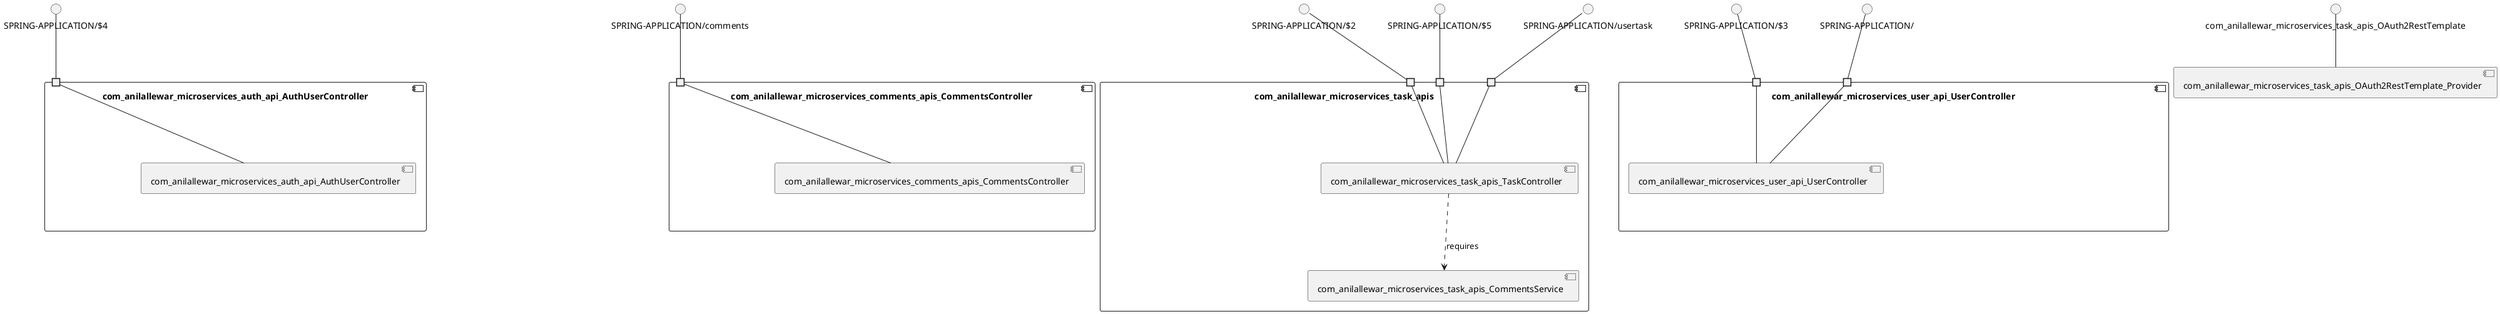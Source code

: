 @startuml
skinparam fixCircleLabelOverlapping true
skinparam componentStyle uml2
component "com_anilallewar_microservices_auth_api_AuthUserController\n\n\n\n\n\n" {
[com_anilallewar_microservices_auth_api_AuthUserController]
portin " " as com_anilallewar_microservices_auth_api_AuthUserController_requires_SPRING_APPLICATION_4
"com_anilallewar_microservices_auth_api_AuthUserController_requires_SPRING_APPLICATION_4"--[com_anilallewar_microservices_auth_api_AuthUserController]
}
interface "SPRING-APPLICATION/$4" as interface.SPRING_APPLICATION_4
interface.SPRING_APPLICATION_4--"com_anilallewar_microservices_auth_api_AuthUserController_requires_SPRING_APPLICATION_4"
component "com_anilallewar_microservices_comments_apis_CommentsController\n\n\n\n\n\n" {
[com_anilallewar_microservices_comments_apis_CommentsController]
portin " " as com_anilallewar_microservices_comments_apis_CommentsController_requires_SPRING_APPLICATION_comments
"com_anilallewar_microservices_comments_apis_CommentsController_requires_SPRING_APPLICATION_comments"--[com_anilallewar_microservices_comments_apis_CommentsController]
}
interface "SPRING-APPLICATION/comments" as interface.SPRING_APPLICATION_comments
interface.SPRING_APPLICATION_comments--"com_anilallewar_microservices_comments_apis_CommentsController_requires_SPRING_APPLICATION_comments"
component "com_anilallewar_microservices_task_apis\n\n\n\n\n\n" {
[com_anilallewar_microservices_task_apis_TaskController]
[com_anilallewar_microservices_task_apis_CommentsService]
portin " " as com_anilallewar_microservices_task_apis_requires_SPRING_APPLICATION_2
portin " " as com_anilallewar_microservices_task_apis_requires_SPRING_APPLICATION_usertask
portin " " as com_anilallewar_microservices_task_apis_requires_SPRING_APPLICATION_5
[com_anilallewar_microservices_task_apis_TaskController]..>[com_anilallewar_microservices_task_apis_CommentsService] : requires
"com_anilallewar_microservices_task_apis_requires_SPRING_APPLICATION_5"--[com_anilallewar_microservices_task_apis_TaskController]
"com_anilallewar_microservices_task_apis_requires_SPRING_APPLICATION_2"--[com_anilallewar_microservices_task_apis_TaskController]
"com_anilallewar_microservices_task_apis_requires_SPRING_APPLICATION_usertask"--[com_anilallewar_microservices_task_apis_TaskController]
}
interface "SPRING-APPLICATION/$2" as interface.SPRING_APPLICATION_2
interface.SPRING_APPLICATION_2--"com_anilallewar_microservices_task_apis_requires_SPRING_APPLICATION_2"
interface "SPRING-APPLICATION/$5" as interface.SPRING_APPLICATION_5
interface.SPRING_APPLICATION_5--"com_anilallewar_microservices_task_apis_requires_SPRING_APPLICATION_5"
interface "SPRING-APPLICATION/usertask" as interface.SPRING_APPLICATION_usertask
interface.SPRING_APPLICATION_usertask--"com_anilallewar_microservices_task_apis_requires_SPRING_APPLICATION_usertask"
component "com_anilallewar_microservices_user_api_UserController\n\n\n\n\n\n" {
[com_anilallewar_microservices_user_api_UserController]
portin " " as com_anilallewar_microservices_user_api_UserController_requires_SPRING_APPLICATION_3
portin " " as com_anilallewar_microservices_user_api_UserController_requires_SPRING_APPLICATION_
"com_anilallewar_microservices_user_api_UserController_requires_SPRING_APPLICATION_3"--[com_anilallewar_microservices_user_api_UserController]
"com_anilallewar_microservices_user_api_UserController_requires_SPRING_APPLICATION_"--[com_anilallewar_microservices_user_api_UserController]
}
interface "SPRING-APPLICATION/$3" as interface.SPRING_APPLICATION_3
interface.SPRING_APPLICATION_3--"com_anilallewar_microservices_user_api_UserController_requires_SPRING_APPLICATION_3"
interface "SPRING-APPLICATION/" as interface.SPRING_APPLICATION_
interface.SPRING_APPLICATION_--"com_anilallewar_microservices_user_api_UserController_requires_SPRING_APPLICATION_"
interface "com_anilallewar_microservices_task_apis_OAuth2RestTemplate" as interface.com_anilallewar_microservices_task_apis_OAuth2RestTemplate
interface.com_anilallewar_microservices_task_apis_OAuth2RestTemplate--[com_anilallewar_microservices_task_apis_OAuth2RestTemplate_Provider]

@enduml
